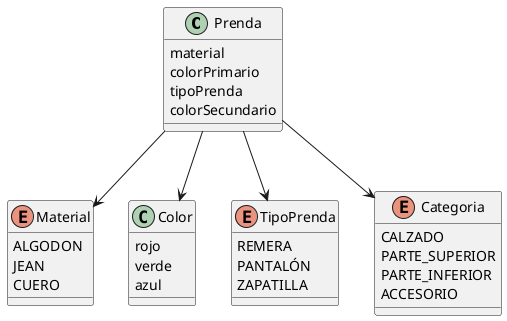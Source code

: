 @startuml QMP Segunda Iteración

class Prenda{
  material
  colorPrimario
  tipoPrenda
  colorSecundario
}

Prenda -d-> Material
enum Material{
  ALGODON
  JEAN
  CUERO
}

Prenda -d-> Color
class Color{
  rojo
  verde
  azul
}

Prenda -d-> TipoPrenda
enum TipoPrenda{
  REMERA
  PANTALÓN
  ZAPATILLA
}


Prenda -d-> Categoria
enum Categoria{
  CALZADO
  PARTE_SUPERIOR
  PARTE_INFERIOR
  ACCESORIO
}





@enduml

